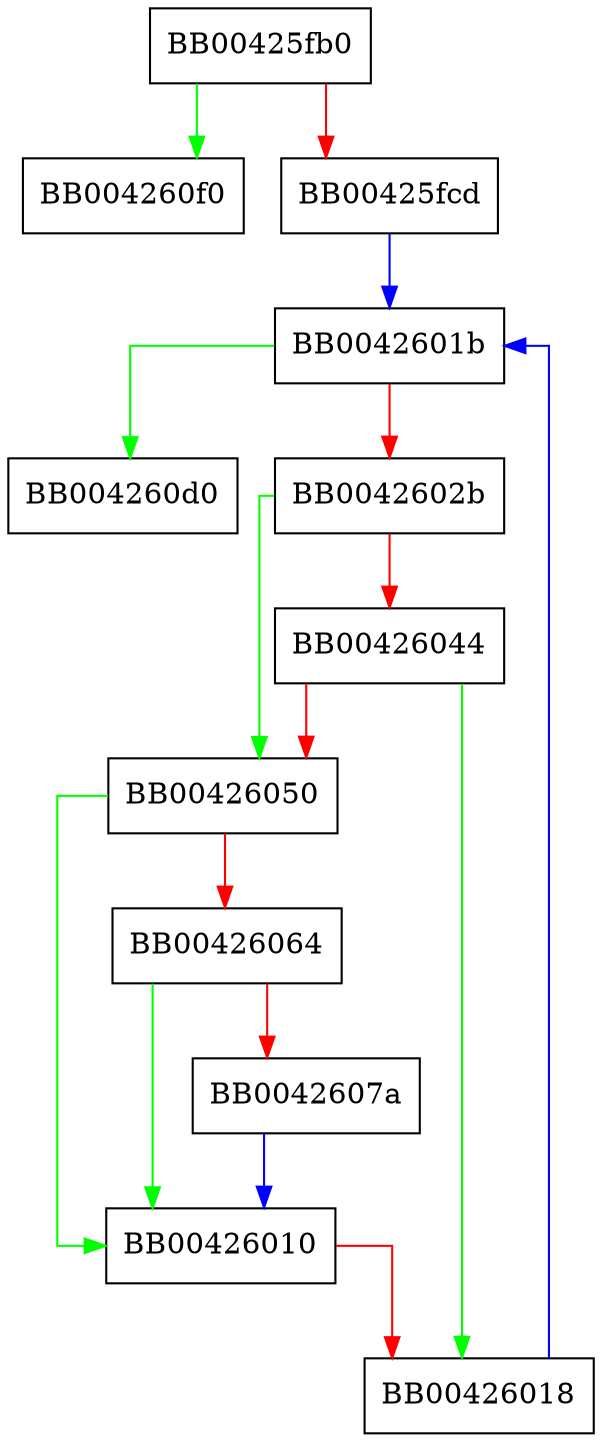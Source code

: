 digraph list_store_loaders {
  node [shape="box"];
  graph [splines=ortho];
  BB00425fb0 -> BB004260f0 [color="green"];
  BB00425fb0 -> BB00425fcd [color="red"];
  BB00425fcd -> BB0042601b [color="blue"];
  BB00426010 -> BB00426018 [color="red"];
  BB00426018 -> BB0042601b [color="blue"];
  BB0042601b -> BB004260d0 [color="green"];
  BB0042601b -> BB0042602b [color="red"];
  BB0042602b -> BB00426050 [color="green"];
  BB0042602b -> BB00426044 [color="red"];
  BB00426044 -> BB00426018 [color="green"];
  BB00426044 -> BB00426050 [color="red"];
  BB00426050 -> BB00426010 [color="green"];
  BB00426050 -> BB00426064 [color="red"];
  BB00426064 -> BB00426010 [color="green"];
  BB00426064 -> BB0042607a [color="red"];
  BB0042607a -> BB00426010 [color="blue"];
}